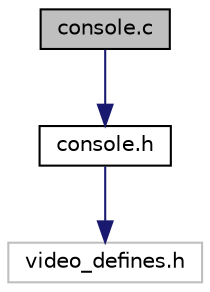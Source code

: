 digraph "console.c"
{
  edge [fontname="Helvetica",fontsize="10",labelfontname="Helvetica",labelfontsize="10"];
  node [fontname="Helvetica",fontsize="10",shape=record];
  Node0 [label="console.c",height=0.2,width=0.4,color="black", fillcolor="grey75", style="filled", fontcolor="black"];
  Node0 -> Node1 [color="midnightblue",fontsize="10",style="solid",fontname="Helvetica"];
  Node1 [label="console.h",height=0.2,width=0.4,color="black", fillcolor="white", style="filled",URL="$console_8h.html",tooltip="Function prototypes for the console driver. "];
  Node1 -> Node2 [color="midnightblue",fontsize="10",style="solid",fontname="Helvetica"];
  Node2 [label="video_defines.h",height=0.2,width=0.4,color="grey75", fillcolor="white", style="filled"];
}
